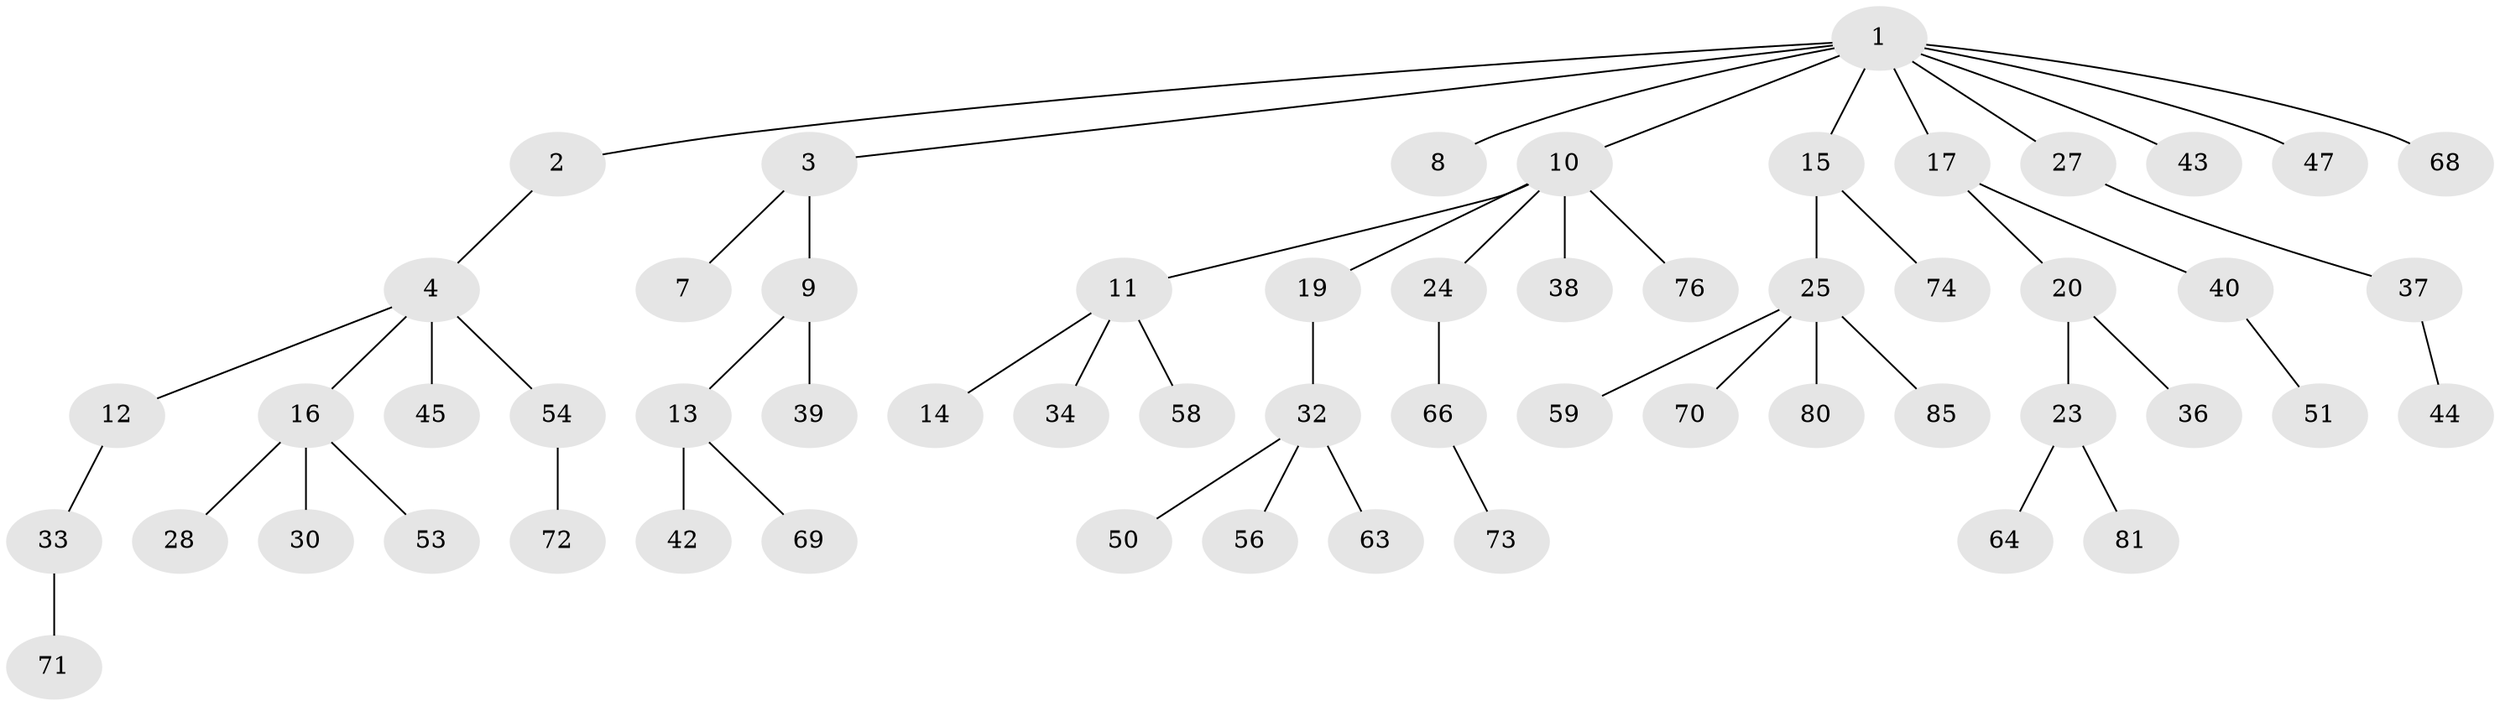 // original degree distribution, {7: 0.011764705882352941, 2: 0.25882352941176473, 4: 0.058823529411764705, 3: 0.16470588235294117, 5: 0.03529411764705882, 1: 0.47058823529411764}
// Generated by graph-tools (version 1.1) at 2025/42/03/06/25 10:42:02]
// undirected, 57 vertices, 56 edges
graph export_dot {
graph [start="1"]
  node [color=gray90,style=filled];
  1 [super="+5"];
  2;
  3 [super="+55"];
  4 [super="+6"];
  7;
  8 [super="+46"];
  9;
  10 [super="+22"];
  11 [super="+29"];
  12 [super="+75"];
  13 [super="+21"];
  14 [super="+18"];
  15 [super="+62"];
  16 [super="+78"];
  17 [super="+26"];
  19;
  20 [super="+35"];
  23 [super="+49"];
  24 [super="+60"];
  25 [super="+31"];
  27;
  28 [super="+61"];
  30;
  32 [super="+48"];
  33 [super="+41"];
  34;
  36 [super="+65"];
  37;
  38 [super="+67"];
  39;
  40;
  42;
  43;
  44 [super="+83"];
  45 [super="+84"];
  47 [super="+52"];
  50;
  51 [super="+57"];
  53 [super="+79"];
  54 [super="+77"];
  56;
  58;
  59;
  63;
  64;
  66;
  68;
  69 [super="+82"];
  70;
  71;
  72;
  73;
  74;
  76;
  80;
  81;
  85;
  1 -- 2;
  1 -- 3;
  1 -- 10;
  1 -- 15;
  1 -- 17;
  1 -- 68;
  1 -- 8;
  1 -- 27;
  1 -- 43;
  1 -- 47;
  2 -- 4;
  3 -- 7;
  3 -- 9;
  4 -- 16;
  4 -- 45;
  4 -- 12;
  4 -- 54;
  9 -- 13;
  9 -- 39;
  10 -- 11;
  10 -- 19;
  10 -- 24;
  10 -- 76;
  10 -- 38;
  11 -- 14;
  11 -- 34;
  11 -- 58;
  12 -- 33;
  13 -- 42;
  13 -- 69;
  15 -- 25;
  15 -- 74;
  16 -- 28;
  16 -- 30;
  16 -- 53;
  17 -- 20;
  17 -- 40;
  19 -- 32;
  20 -- 23;
  20 -- 36;
  23 -- 81;
  23 -- 64;
  24 -- 66;
  25 -- 80;
  25 -- 59;
  25 -- 85;
  25 -- 70;
  27 -- 37;
  32 -- 63;
  32 -- 56;
  32 -- 50;
  33 -- 71;
  37 -- 44;
  40 -- 51;
  54 -- 72;
  66 -- 73;
}
